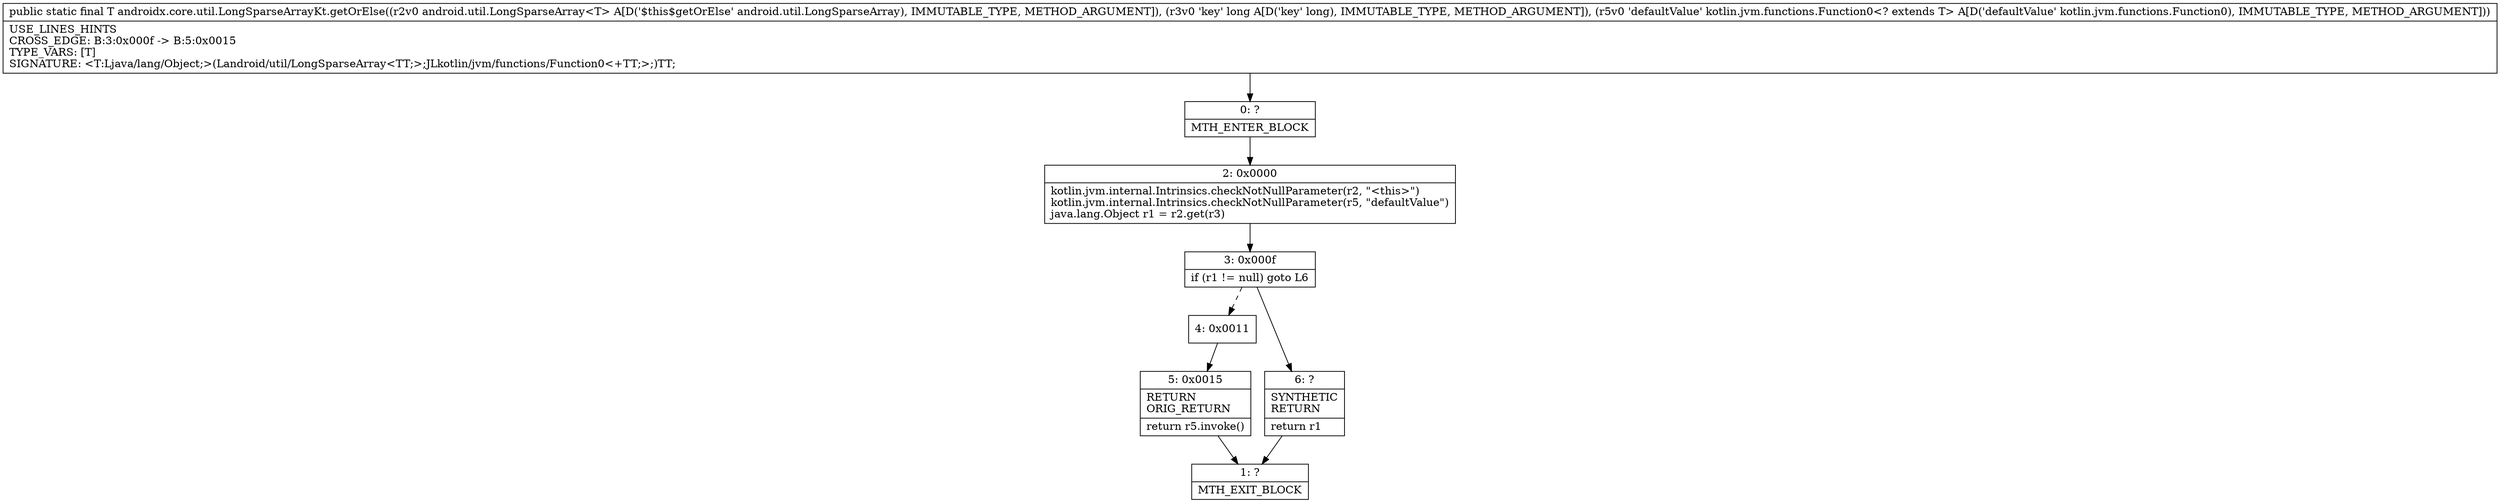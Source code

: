 digraph "CFG forandroidx.core.util.LongSparseArrayKt.getOrElse(Landroid\/util\/LongSparseArray;JLkotlin\/jvm\/functions\/Function0;)Ljava\/lang\/Object;" {
Node_0 [shape=record,label="{0\:\ ?|MTH_ENTER_BLOCK\l}"];
Node_2 [shape=record,label="{2\:\ 0x0000|kotlin.jvm.internal.Intrinsics.checkNotNullParameter(r2, \"\<this\>\")\lkotlin.jvm.internal.Intrinsics.checkNotNullParameter(r5, \"defaultValue\")\ljava.lang.Object r1 = r2.get(r3)\l}"];
Node_3 [shape=record,label="{3\:\ 0x000f|if (r1 != null) goto L6\l}"];
Node_4 [shape=record,label="{4\:\ 0x0011}"];
Node_5 [shape=record,label="{5\:\ 0x0015|RETURN\lORIG_RETURN\l|return r5.invoke()\l}"];
Node_1 [shape=record,label="{1\:\ ?|MTH_EXIT_BLOCK\l}"];
Node_6 [shape=record,label="{6\:\ ?|SYNTHETIC\lRETURN\l|return r1\l}"];
MethodNode[shape=record,label="{public static final T androidx.core.util.LongSparseArrayKt.getOrElse((r2v0 android.util.LongSparseArray\<T\> A[D('$this$getOrElse' android.util.LongSparseArray), IMMUTABLE_TYPE, METHOD_ARGUMENT]), (r3v0 'key' long A[D('key' long), IMMUTABLE_TYPE, METHOD_ARGUMENT]), (r5v0 'defaultValue' kotlin.jvm.functions.Function0\<? extends T\> A[D('defaultValue' kotlin.jvm.functions.Function0), IMMUTABLE_TYPE, METHOD_ARGUMENT]))  | USE_LINES_HINTS\lCROSS_EDGE: B:3:0x000f \-\> B:5:0x0015\lTYPE_VARS: [T]\lSIGNATURE: \<T:Ljava\/lang\/Object;\>(Landroid\/util\/LongSparseArray\<TT;\>;JLkotlin\/jvm\/functions\/Function0\<+TT;\>;)TT;\l}"];
MethodNode -> Node_0;Node_0 -> Node_2;
Node_2 -> Node_3;
Node_3 -> Node_4[style=dashed];
Node_3 -> Node_6;
Node_4 -> Node_5;
Node_5 -> Node_1;
Node_6 -> Node_1;
}

